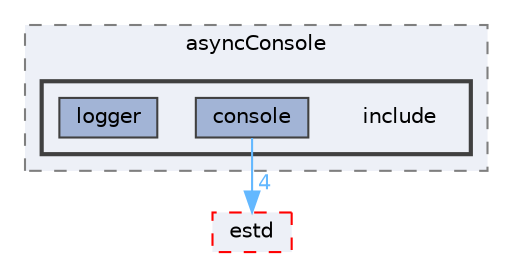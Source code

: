 digraph "include"
{
 // LATEX_PDF_SIZE
  bgcolor="transparent";
  edge [fontname=Helvetica,fontsize=10,labelfontname=Helvetica,labelfontsize=10];
  node [fontname=Helvetica,fontsize=10,shape=box,height=0.2,width=0.4];
  compound=true
  subgraph clusterdir_d8cf3005247803cfe6bd1c23838ad1cf {
    graph [ bgcolor="#edf0f7", pencolor="grey50", label="asyncConsole", fontname=Helvetica,fontsize=10 style="filled,dashed", URL="dir_d8cf3005247803cfe6bd1c23838ad1cf.html",tooltip=""]
  subgraph clusterdir_ff9c00df34729b152c17114337c8a5a7 {
    graph [ bgcolor="#edf0f7", pencolor="grey25", label="", fontname=Helvetica,fontsize=10 style="filled,bold", URL="dir_ff9c00df34729b152c17114337c8a5a7.html",tooltip=""]
    dir_ff9c00df34729b152c17114337c8a5a7 [shape=plaintext, label="include"];
  dir_c463e8e147bc28ba713cd7c8e3665c27 [label="console", fillcolor="#a2b4d6", color="grey25", style="filled", URL="dir_c463e8e147bc28ba713cd7c8e3665c27.html",tooltip=""];
  dir_ee6b6316b909fcbab9cd7d96779886c5 [label="logger", fillcolor="#a2b4d6", color="grey25", style="filled", URL="dir_ee6b6316b909fcbab9cd7d96779886c5.html",tooltip=""];
  }
  }
  dir_705ed472854f071e46e92f9933f4d565 [label="estd", fillcolor="#edf0f7", color="red", style="filled,dashed", URL="dir_705ed472854f071e46e92f9933f4d565.html",tooltip=""];
  dir_c463e8e147bc28ba713cd7c8e3665c27->dir_705ed472854f071e46e92f9933f4d565 [headlabel="4", labeldistance=1.5 headhref="dir_000054_000075.html" href="dir_000054_000075.html" color="steelblue1" fontcolor="steelblue1"];
}
